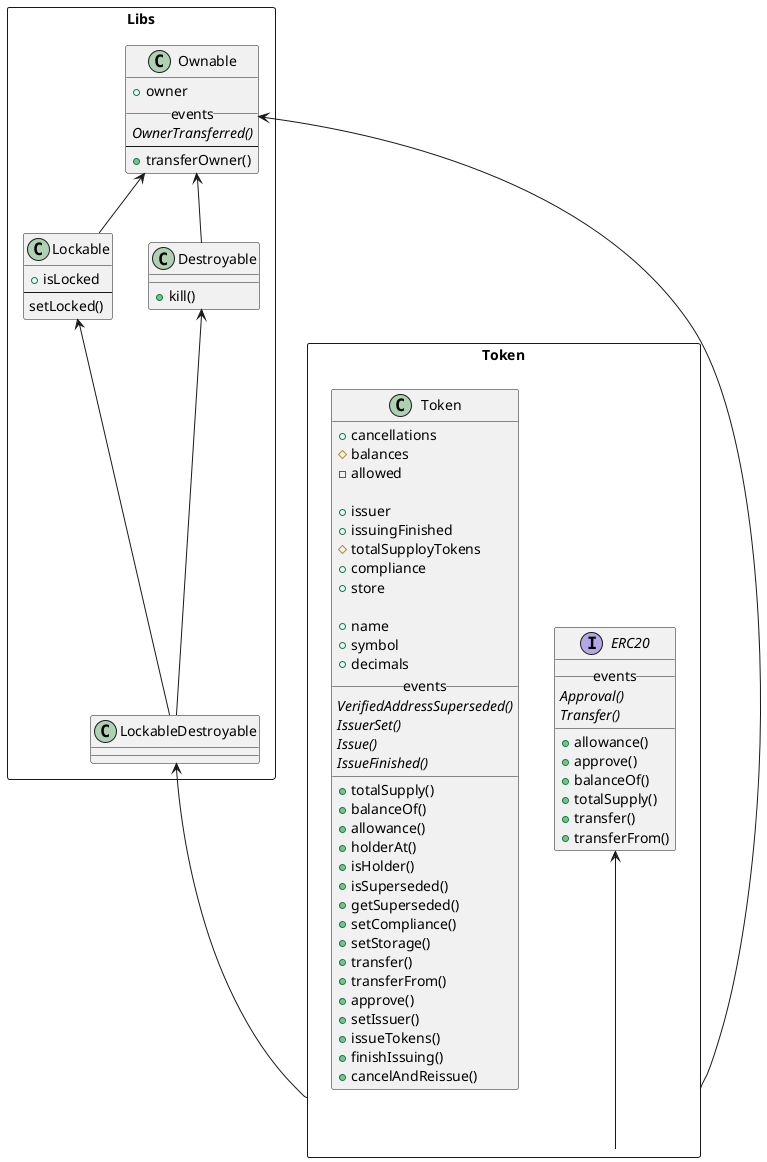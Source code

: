 @startuml
package Libs <<Rectangle>> {
    class Ownable {
        + owner
        __ events __
        {abstract} OwnerTransferred()
        ----
        +transferOwner()
    }

    class Lockable {
        + isLocked
        ----
        setLocked()
    }

    class Destroyable {
        + kill()
    }

    class LockableDestroyable {
    }
}
Ownable <-- Destroyable
Ownable <-- Lockable
Destroyable <-- LockableDestroyable
Lockable <-- LockableDestroyable


package Token <<Rectangle>> {

    interface ERC20 {
        __ events __
        {abstract} Approval()
        {abstract} Transfer()
        ___
        + allowance()
        + approve()
        + balanceOf()
        + totalSupply()
        + transfer()
        + transferFrom()
    }

    class Token {
        + cancellations
        # balances
        - allowed

        + issuer
        + issuingFinished
        # totalSupployTokens
        + compliance
        + store

        + name
        + symbol
        + decimals
        __ events __
        {abstract} VerifiedAddressSuperseded()
        {abstract} IssuerSet()
        {abstract} Issue()
        {abstract} IssueFinished()
        ____
        + totalSupply()
        + balanceOf()
        + allowance()
        + holderAt()
        + isHolder()
        + isSuperseded()
        + getSuperseded()
        + setCompliance()
        + setStorage()
        + transfer()
        + transferFrom()
        + approve()
        + setIssuer()
        + issueTokens()
        + finishIssuing()
        + cancelAndReissue()
    }
}
Ownable <-- Token
LockableDestroyable <-- Token
ERC20 <-- Token

@enduml
